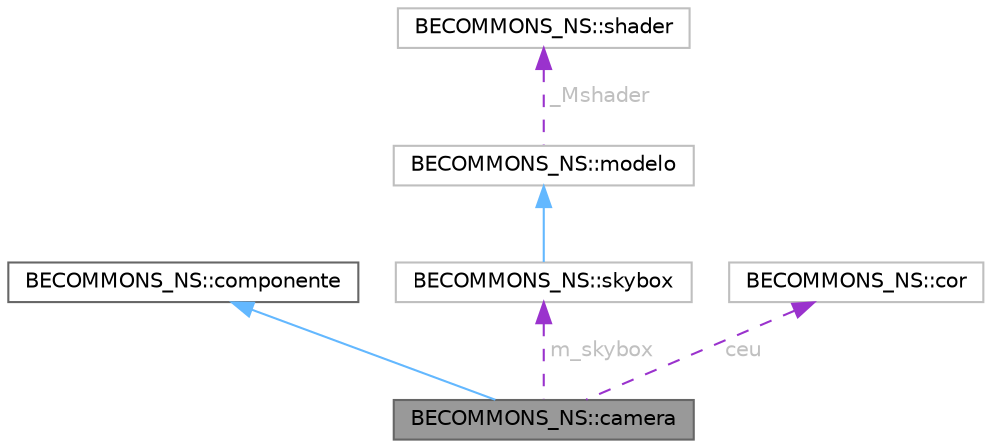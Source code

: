 digraph "BECOMMONS_NS::camera"
{
 // LATEX_PDF_SIZE
  bgcolor="transparent";
  edge [fontname=Helvetica,fontsize=10,labelfontname=Helvetica,labelfontsize=10];
  node [fontname=Helvetica,fontsize=10,shape=box,height=0.2,width=0.4];
  Node1 [id="Node000001",label="BECOMMONS_NS::camera",height=0.2,width=0.4,color="gray40", fillcolor="grey60", style="filled", fontcolor="black",tooltip="componente que facilita a manipuacao da matriz de visualizacao e projeco"];
  Node2 -> Node1 [id="edge1_Node000001_Node000002",dir="back",color="steelblue1",style="solid",tooltip=" "];
  Node2 [id="Node000002",label="BECOMMONS_NS::componente",height=0.2,width=0.4,color="gray40", fillcolor="white", style="filled",URL="$structBECOMMONS__NS_1_1componente.html",tooltip="base para as funcionalidades da engine"];
  Node3 -> Node1 [id="edge2_Node000001_Node000003",dir="back",color="darkorchid3",style="dashed",tooltip=" ",label=" m_skybox",fontcolor="grey" ];
  Node3 [id="Node000003",label="BECOMMONS_NS::skybox",height=0.2,width=0.4,color="grey75", fillcolor="white", style="filled",URL="$structBECOMMONS__NS_1_1skybox.html",tooltip=" "];
  Node4 -> Node3 [id="edge3_Node000003_Node000004",dir="back",color="steelblue1",style="solid",tooltip=" "];
  Node4 [id="Node000004",label="BECOMMONS_NS::modelo",height=0.2,width=0.4,color="grey75", fillcolor="white", style="filled",URL="$classBECOMMONS__NS_1_1modelo.html",tooltip=" "];
  Node5 -> Node4 [id="edge4_Node000004_Node000005",dir="back",color="darkorchid3",style="dashed",tooltip=" ",label=" _Mshader",fontcolor="grey" ];
  Node5 [id="Node000005",label="BECOMMONS_NS::shader",height=0.2,width=0.4,color="grey75", fillcolor="white", style="filled",URL="$classBECOMMONS__NS_1_1shader.html",tooltip=" "];
  Node6 -> Node1 [id="edge5_Node000001_Node000006",dir="back",color="darkorchid3",style="dashed",tooltip=" ",label=" ceu",fontcolor="grey" ];
  Node6 [id="Node000006",label="BECOMMONS_NS::cor",height=0.2,width=0.4,color="grey75", fillcolor="white", style="filled",URL="$structBECOMMONS__NS_1_1cor.html",tooltip=" "];
}
